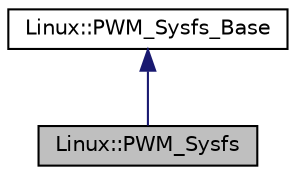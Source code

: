 digraph "Linux::PWM_Sysfs"
{
 // INTERACTIVE_SVG=YES
  edge [fontname="Helvetica",fontsize="10",labelfontname="Helvetica",labelfontsize="10"];
  node [fontname="Helvetica",fontsize="10",shape=record];
  Node1 [label="Linux::PWM_Sysfs",height=0.2,width=0.4,color="black", fillcolor="grey75", style="filled", fontcolor="black"];
  Node2 -> Node1 [dir="back",color="midnightblue",fontsize="10",style="solid",fontname="Helvetica"];
  Node2 [label="Linux::PWM_Sysfs_Base",height=0.2,width=0.4,color="black", fillcolor="white", style="filled",URL="$classLinux_1_1PWM__Sysfs__Base.html"];
}
